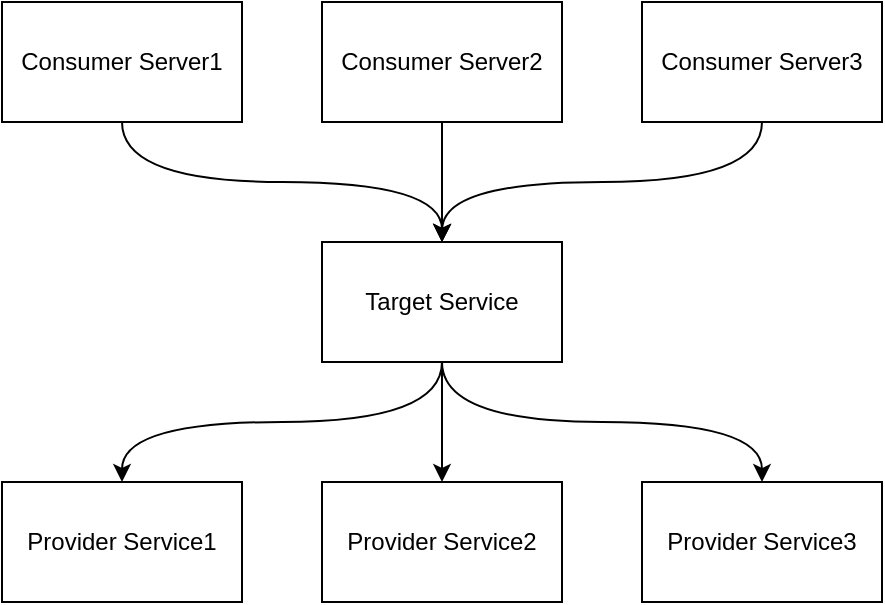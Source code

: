 <mxfile version="21.1.8" type="github">
  <diagram name="第 1 页" id="HB-Csvn5Qec1k67etYKc">
    <mxGraphModel dx="1434" dy="828" grid="1" gridSize="10" guides="1" tooltips="1" connect="1" arrows="1" fold="1" page="1" pageScale="1" pageWidth="1200" pageHeight="1920" math="0" shadow="0">
      <root>
        <mxCell id="0" />
        <mxCell id="1" parent="0" />
        <mxCell id="nDkjOC3HLhCGFkCrvbib-10" style="edgeStyle=orthogonalEdgeStyle;rounded=0;orthogonalLoop=1;jettySize=auto;html=1;exitX=0.5;exitY=1;exitDx=0;exitDy=0;entryX=0.5;entryY=0;entryDx=0;entryDy=0;curved=1;" edge="1" parent="1" source="nDkjOC3HLhCGFkCrvbib-3" target="nDkjOC3HLhCGFkCrvbib-6">
          <mxGeometry relative="1" as="geometry" />
        </mxCell>
        <mxCell id="nDkjOC3HLhCGFkCrvbib-3" value="Consumer Server1" style="rounded=0;whiteSpace=wrap;html=1;" vertex="1" parent="1">
          <mxGeometry x="170" y="70" width="120" height="60" as="geometry" />
        </mxCell>
        <mxCell id="nDkjOC3HLhCGFkCrvbib-13" style="edgeStyle=orthogonalEdgeStyle;curved=1;rounded=0;orthogonalLoop=1;jettySize=auto;html=1;exitX=0.5;exitY=1;exitDx=0;exitDy=0;entryX=0.5;entryY=0;entryDx=0;entryDy=0;" edge="1" parent="1" source="nDkjOC3HLhCGFkCrvbib-4" target="nDkjOC3HLhCGFkCrvbib-6">
          <mxGeometry relative="1" as="geometry" />
        </mxCell>
        <mxCell id="nDkjOC3HLhCGFkCrvbib-4" value="Consumer Server2" style="rounded=0;whiteSpace=wrap;html=1;" vertex="1" parent="1">
          <mxGeometry x="330" y="70" width="120" height="60" as="geometry" />
        </mxCell>
        <mxCell id="nDkjOC3HLhCGFkCrvbib-14" style="edgeStyle=orthogonalEdgeStyle;curved=1;rounded=0;orthogonalLoop=1;jettySize=auto;html=1;exitX=0.5;exitY=1;exitDx=0;exitDy=0;" edge="1" parent="1" source="nDkjOC3HLhCGFkCrvbib-5">
          <mxGeometry relative="1" as="geometry">
            <mxPoint x="390" y="190" as="targetPoint" />
          </mxGeometry>
        </mxCell>
        <mxCell id="nDkjOC3HLhCGFkCrvbib-5" value="Consumer Server3" style="rounded=0;whiteSpace=wrap;html=1;" vertex="1" parent="1">
          <mxGeometry x="490" y="70" width="120" height="60" as="geometry" />
        </mxCell>
        <mxCell id="nDkjOC3HLhCGFkCrvbib-15" style="edgeStyle=orthogonalEdgeStyle;curved=1;rounded=0;orthogonalLoop=1;jettySize=auto;html=1;exitX=0.5;exitY=1;exitDx=0;exitDy=0;entryX=0.5;entryY=0;entryDx=0;entryDy=0;" edge="1" parent="1" source="nDkjOC3HLhCGFkCrvbib-6" target="nDkjOC3HLhCGFkCrvbib-7">
          <mxGeometry relative="1" as="geometry" />
        </mxCell>
        <mxCell id="nDkjOC3HLhCGFkCrvbib-16" style="edgeStyle=orthogonalEdgeStyle;curved=1;rounded=0;orthogonalLoop=1;jettySize=auto;html=1;exitX=0.5;exitY=1;exitDx=0;exitDy=0;entryX=0.5;entryY=0;entryDx=0;entryDy=0;" edge="1" parent="1" source="nDkjOC3HLhCGFkCrvbib-6" target="nDkjOC3HLhCGFkCrvbib-8">
          <mxGeometry relative="1" as="geometry" />
        </mxCell>
        <mxCell id="nDkjOC3HLhCGFkCrvbib-17" style="edgeStyle=orthogonalEdgeStyle;curved=1;rounded=0;orthogonalLoop=1;jettySize=auto;html=1;exitX=0.5;exitY=1;exitDx=0;exitDy=0;entryX=0.5;entryY=0;entryDx=0;entryDy=0;" edge="1" parent="1" source="nDkjOC3HLhCGFkCrvbib-6" target="nDkjOC3HLhCGFkCrvbib-9">
          <mxGeometry relative="1" as="geometry" />
        </mxCell>
        <mxCell id="nDkjOC3HLhCGFkCrvbib-6" value="Target Service" style="rounded=0;whiteSpace=wrap;html=1;" vertex="1" parent="1">
          <mxGeometry x="330" y="190" width="120" height="60" as="geometry" />
        </mxCell>
        <mxCell id="nDkjOC3HLhCGFkCrvbib-7" value="Provider Service1" style="rounded=0;whiteSpace=wrap;html=1;" vertex="1" parent="1">
          <mxGeometry x="170" y="310" width="120" height="60" as="geometry" />
        </mxCell>
        <mxCell id="nDkjOC3HLhCGFkCrvbib-8" value="Provider Service2" style="rounded=0;whiteSpace=wrap;html=1;" vertex="1" parent="1">
          <mxGeometry x="330" y="310" width="120" height="60" as="geometry" />
        </mxCell>
        <mxCell id="nDkjOC3HLhCGFkCrvbib-9" value="Provider Service3" style="rounded=0;whiteSpace=wrap;html=1;" vertex="1" parent="1">
          <mxGeometry x="490" y="310" width="120" height="60" as="geometry" />
        </mxCell>
      </root>
    </mxGraphModel>
  </diagram>
</mxfile>
